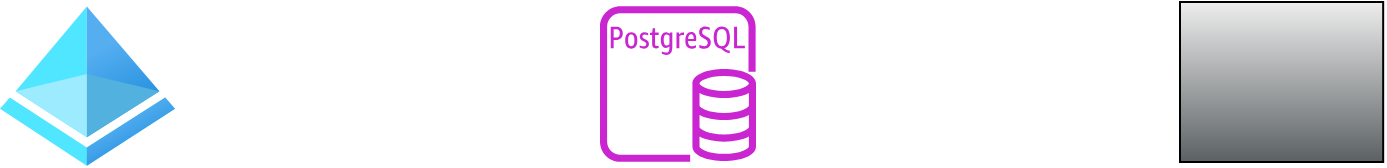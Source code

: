 <mxfile version="27.1.4">
  <diagram name="Page-1" id="cQewS8L9todF2XKm0Z44">
    <mxGraphModel dx="1426" dy="743" grid="1" gridSize="10" guides="1" tooltips="1" connect="1" arrows="1" fold="1" page="1" pageScale="1" pageWidth="827" pageHeight="1169" math="0" shadow="0">
      <root>
        <mxCell id="0" />
        <mxCell id="1" parent="0" />
        <mxCell id="4HYsvES_PEaeevt0fwjO-1" value="" style="image;aspect=fixed;html=1;points=[];align=center;fontSize=12;image=img/lib/azure2/identity/Azure_Active_Directory.svg;" vertex="1" parent="1">
          <mxGeometry x="80" y="80" width="87.5" height="80" as="geometry" />
        </mxCell>
        <mxCell id="4HYsvES_PEaeevt0fwjO-2" value="" style="sketch=0;outlineConnect=0;fontColor=#232F3E;gradientColor=none;fillColor=#C925D1;strokeColor=none;dashed=0;verticalLabelPosition=bottom;verticalAlign=top;align=center;html=1;fontSize=12;fontStyle=0;aspect=fixed;pointerEvents=1;shape=mxgraph.aws4.rds_postgresql_instance;" vertex="1" parent="1">
          <mxGeometry x="380" y="80" width="78" height="78" as="geometry" />
        </mxCell>
        <mxCell id="4HYsvES_PEaeevt0fwjO-3" value="" style="fillColorStyles=neutralFill;neutralFill=#9DA6A8;shape=mxgraph.networks2.icon;aspect=fixed;fillColor=#EDEDED;strokeColor=#000000;gradientColor=#5B6163;network2IconShadow=1;network2bgFillColor=none;network2Icon=mxgraph.networks2.mail_server;network2IconYOffset=-0.026;network2IconW=1;network2IconH=0.787;" vertex="1" parent="1">
          <mxGeometry x="670" y="78" width="101.59" height="80" as="geometry" />
        </mxCell>
      </root>
    </mxGraphModel>
  </diagram>
</mxfile>
